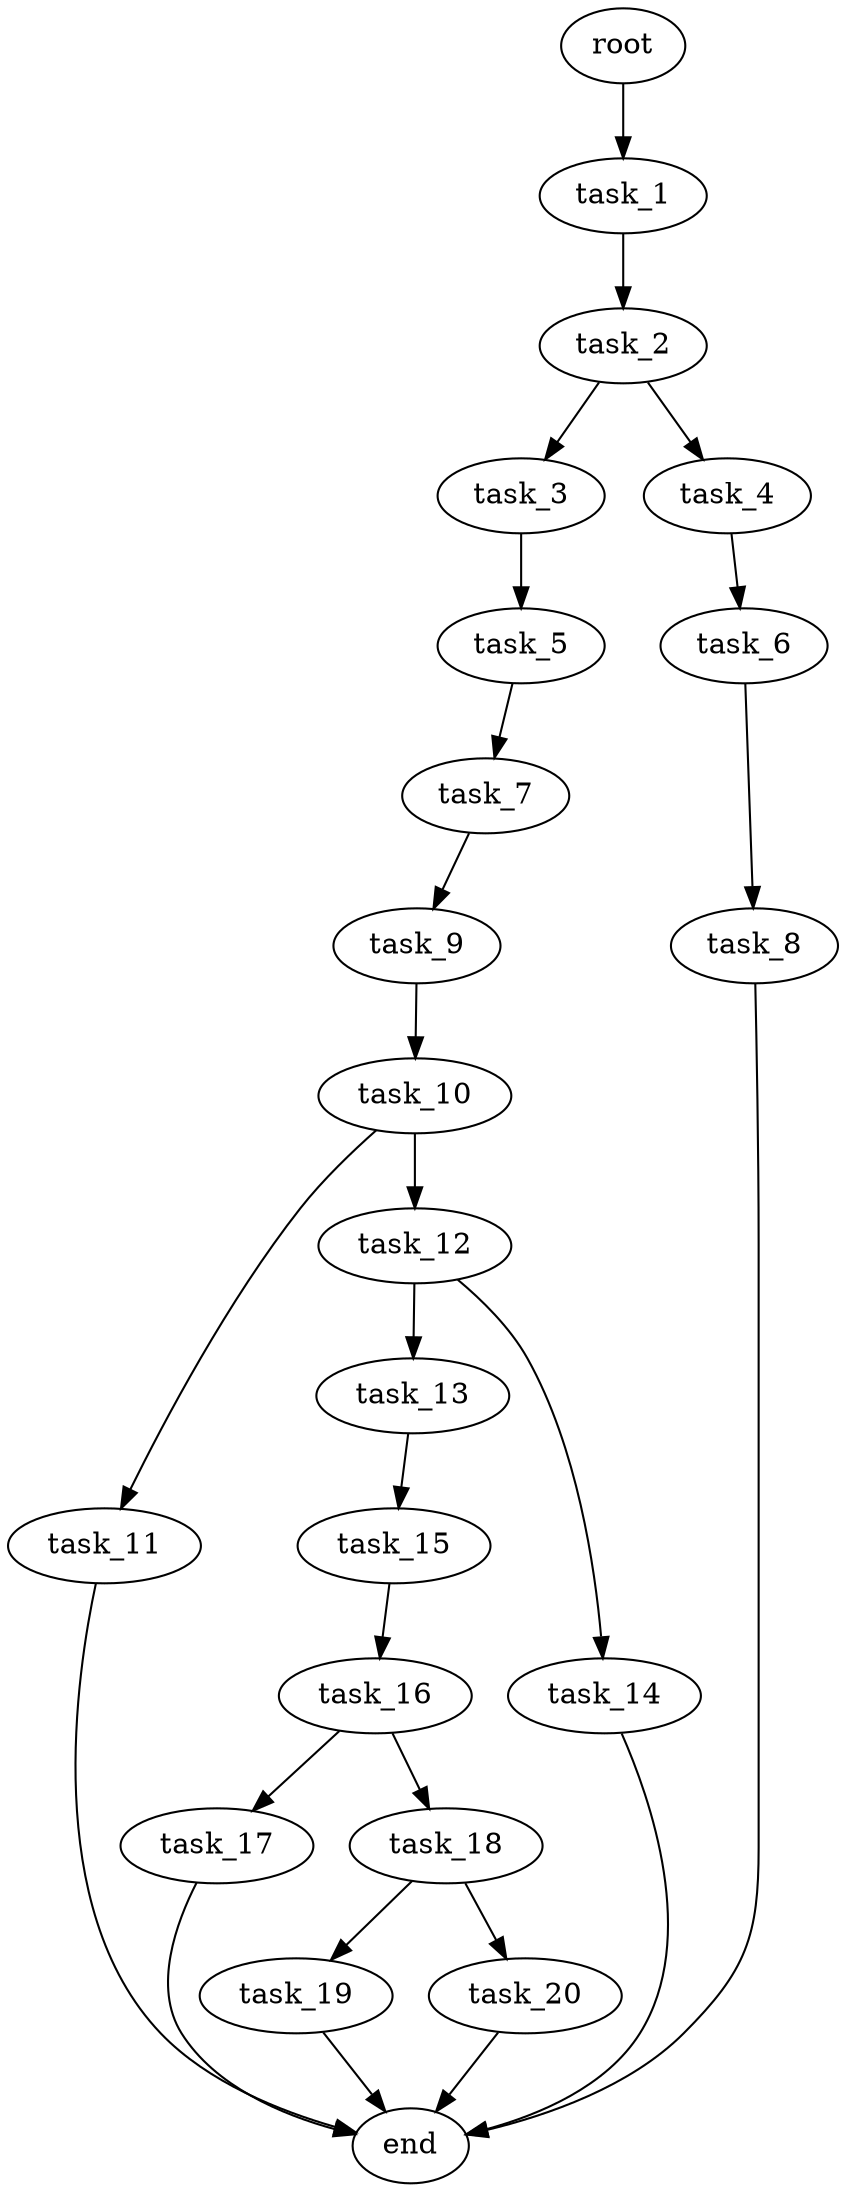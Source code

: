 digraph G {
  root [size="0.000000e+00"];
  task_1 [size="4.896931e+10"];
  task_2 [size="1.403825e+10"];
  task_3 [size="3.146486e+10"];
  task_4 [size="4.510559e+10"];
  task_5 [size="5.370590e+09"];
  task_6 [size="3.591033e+10"];
  task_7 [size="9.682481e+08"];
  task_8 [size="1.366211e+10"];
  task_9 [size="8.152344e+10"];
  task_10 [size="9.638327e+10"];
  task_11 [size="5.054875e+10"];
  task_12 [size="4.950204e+10"];
  task_13 [size="6.847282e+10"];
  task_14 [size="4.156889e+10"];
  task_15 [size="8.399078e+10"];
  task_16 [size="4.887506e+10"];
  task_17 [size="8.276236e+09"];
  task_18 [size="3.095762e+09"];
  task_19 [size="7.610805e+10"];
  task_20 [size="2.921607e+10"];
  end [size="0.000000e+00"];

  root -> task_1 [size="1.000000e-12"];
  task_1 -> task_2 [size="1.403825e+08"];
  task_2 -> task_3 [size="3.146486e+08"];
  task_2 -> task_4 [size="4.510559e+08"];
  task_3 -> task_5 [size="5.370590e+07"];
  task_4 -> task_6 [size="3.591033e+08"];
  task_5 -> task_7 [size="9.682481e+06"];
  task_6 -> task_8 [size="1.366211e+08"];
  task_7 -> task_9 [size="8.152344e+08"];
  task_8 -> end [size="1.000000e-12"];
  task_9 -> task_10 [size="9.638327e+08"];
  task_10 -> task_11 [size="5.054875e+08"];
  task_10 -> task_12 [size="4.950204e+08"];
  task_11 -> end [size="1.000000e-12"];
  task_12 -> task_13 [size="6.847282e+08"];
  task_12 -> task_14 [size="4.156889e+08"];
  task_13 -> task_15 [size="8.399078e+08"];
  task_14 -> end [size="1.000000e-12"];
  task_15 -> task_16 [size="4.887506e+08"];
  task_16 -> task_17 [size="8.276236e+07"];
  task_16 -> task_18 [size="3.095762e+07"];
  task_17 -> end [size="1.000000e-12"];
  task_18 -> task_19 [size="7.610805e+08"];
  task_18 -> task_20 [size="2.921607e+08"];
  task_19 -> end [size="1.000000e-12"];
  task_20 -> end [size="1.000000e-12"];
}
